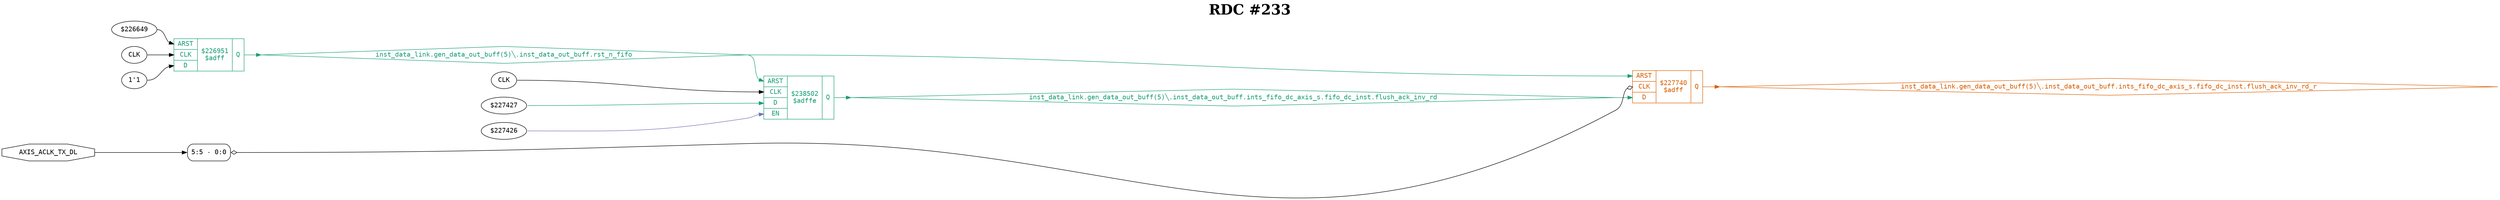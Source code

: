 digraph "spacefibre_light_top" {
label=<<b>RDC #233</b>>;
labelloc="t"
fontsize="30"
node ["fontname"="Courier"]
edge ["fontname"="Courier"]
rankdir="LR";
remincross=true;
n1 [ shape=octagon, label="AXIS_ACLK_TX_DL", color="black", fontcolor="black", href="/src/ip_spacefibre_light_top/spacefibre_light_top.vhd#58" ];
n2 [ shape=diamond, label="inst_data_link.gen_data_out_buff(5)&#9586;.inst_data_out_buff.ints_fifo_dc_axis_s.fifo_dc_inst.flush_ack_inv_rd", colorscheme="dark28", color="1", fontcolor="1", href="/src/ip/fifo_dc/fifo_dc.vhd#117" ];
n3 [ shape=diamond, label="inst_data_link.gen_data_out_buff(5)&#9586;.inst_data_out_buff.ints_fifo_dc_axis_s.fifo_dc_inst.flush_ack_inv_rd_r", colorscheme="dark28", color="2", fontcolor="2", href="/src/ip/fifo_dc/fifo_dc.vhd#118" ];
n4 [ shape=diamond, label="inst_data_link.gen_data_out_buff(5)&#9586;.inst_data_out_buff.rst_n_fifo", colorscheme="dark28", color="1", fontcolor="1", href="/src/module_data_link/data_out_buf.vhd#165" ];
{ rank="source"; n1;}
{ rank="sink";}
v0 [ label="CLK" ];
v1 [ label="$227427" ];
v2 [ label="$227426" ];
c10 [ shape=record, label="{{<p5> ARST|<p6> CLK|<p7> D|<p8> EN}|$238502\n$adffe|{<p9> Q}}", colorscheme="dark28", color="1", fontcolor="1" , href="/src/ip/fifo_dc/fifo_dc.vhd#321"  ];
v3 [ label="$226649" ];
v4 [ label="CLK" ];
v5 [ label="1'1" ];
c11 [ shape=record, label="{{<p5> ARST|<p6> CLK|<p7> D}|$226951\n$adff|{<p9> Q}}", colorscheme="dark28", color="1", fontcolor="1" , href="/src/module_data_link/data_out_buf.vhd#225"  ];
c12 [ shape=record, label="{{<p5> ARST|<p6> CLK|<p7> D}|$227740\n$adff|{<p9> Q}}", colorscheme="dark28", color="2", fontcolor="2" , href="/src/ip/fifo_dc/fifo_dc.vhd#440"  ];
x6 [ shape=record, style=rounded, label="<s0> 5:5 - 0:0 ", color="black", fontcolor="black" ];
x6:e -> c12:p6:w [arrowhead=odiamond, arrowtail=odiamond, dir=both, color="black", fontcolor="black", label=""];
n1:e -> x6:s0:w [color="black", fontcolor="black", label=""];
c10:p9:e -> n2:w [colorscheme="dark28", color="1", fontcolor="1", label=""];
n2:e -> c12:p7:w [colorscheme="dark28", color="1", fontcolor="1", label=""];
c12:p9:e -> n3:w [colorscheme="dark28", color="2", fontcolor="2", label=""];
c11:p9:e -> n4:w [colorscheme="dark28", color="1", fontcolor="1", label=""];
n4:e -> c10:p5:w [colorscheme="dark28", color="1", fontcolor="1", label=""];
n4:e -> c12:p5:w [colorscheme="dark28", color="1", fontcolor="1", label=""];
v0:e -> c10:p6:w [color="black", fontcolor="black", label=""];
v1:e -> c10:p7:w [colorscheme="dark28", color="1", fontcolor="1", label=""];
v2:e -> c10:p8:w [colorscheme="dark28", color="3", fontcolor="3", label=""];
v3:e -> c11:p5:w [color="black", fontcolor="black", label=""];
v4:e -> c11:p6:w [color="black", fontcolor="black", label=""];
v5:e -> c11:p7:w [color="black", fontcolor="black", label=""];
}
